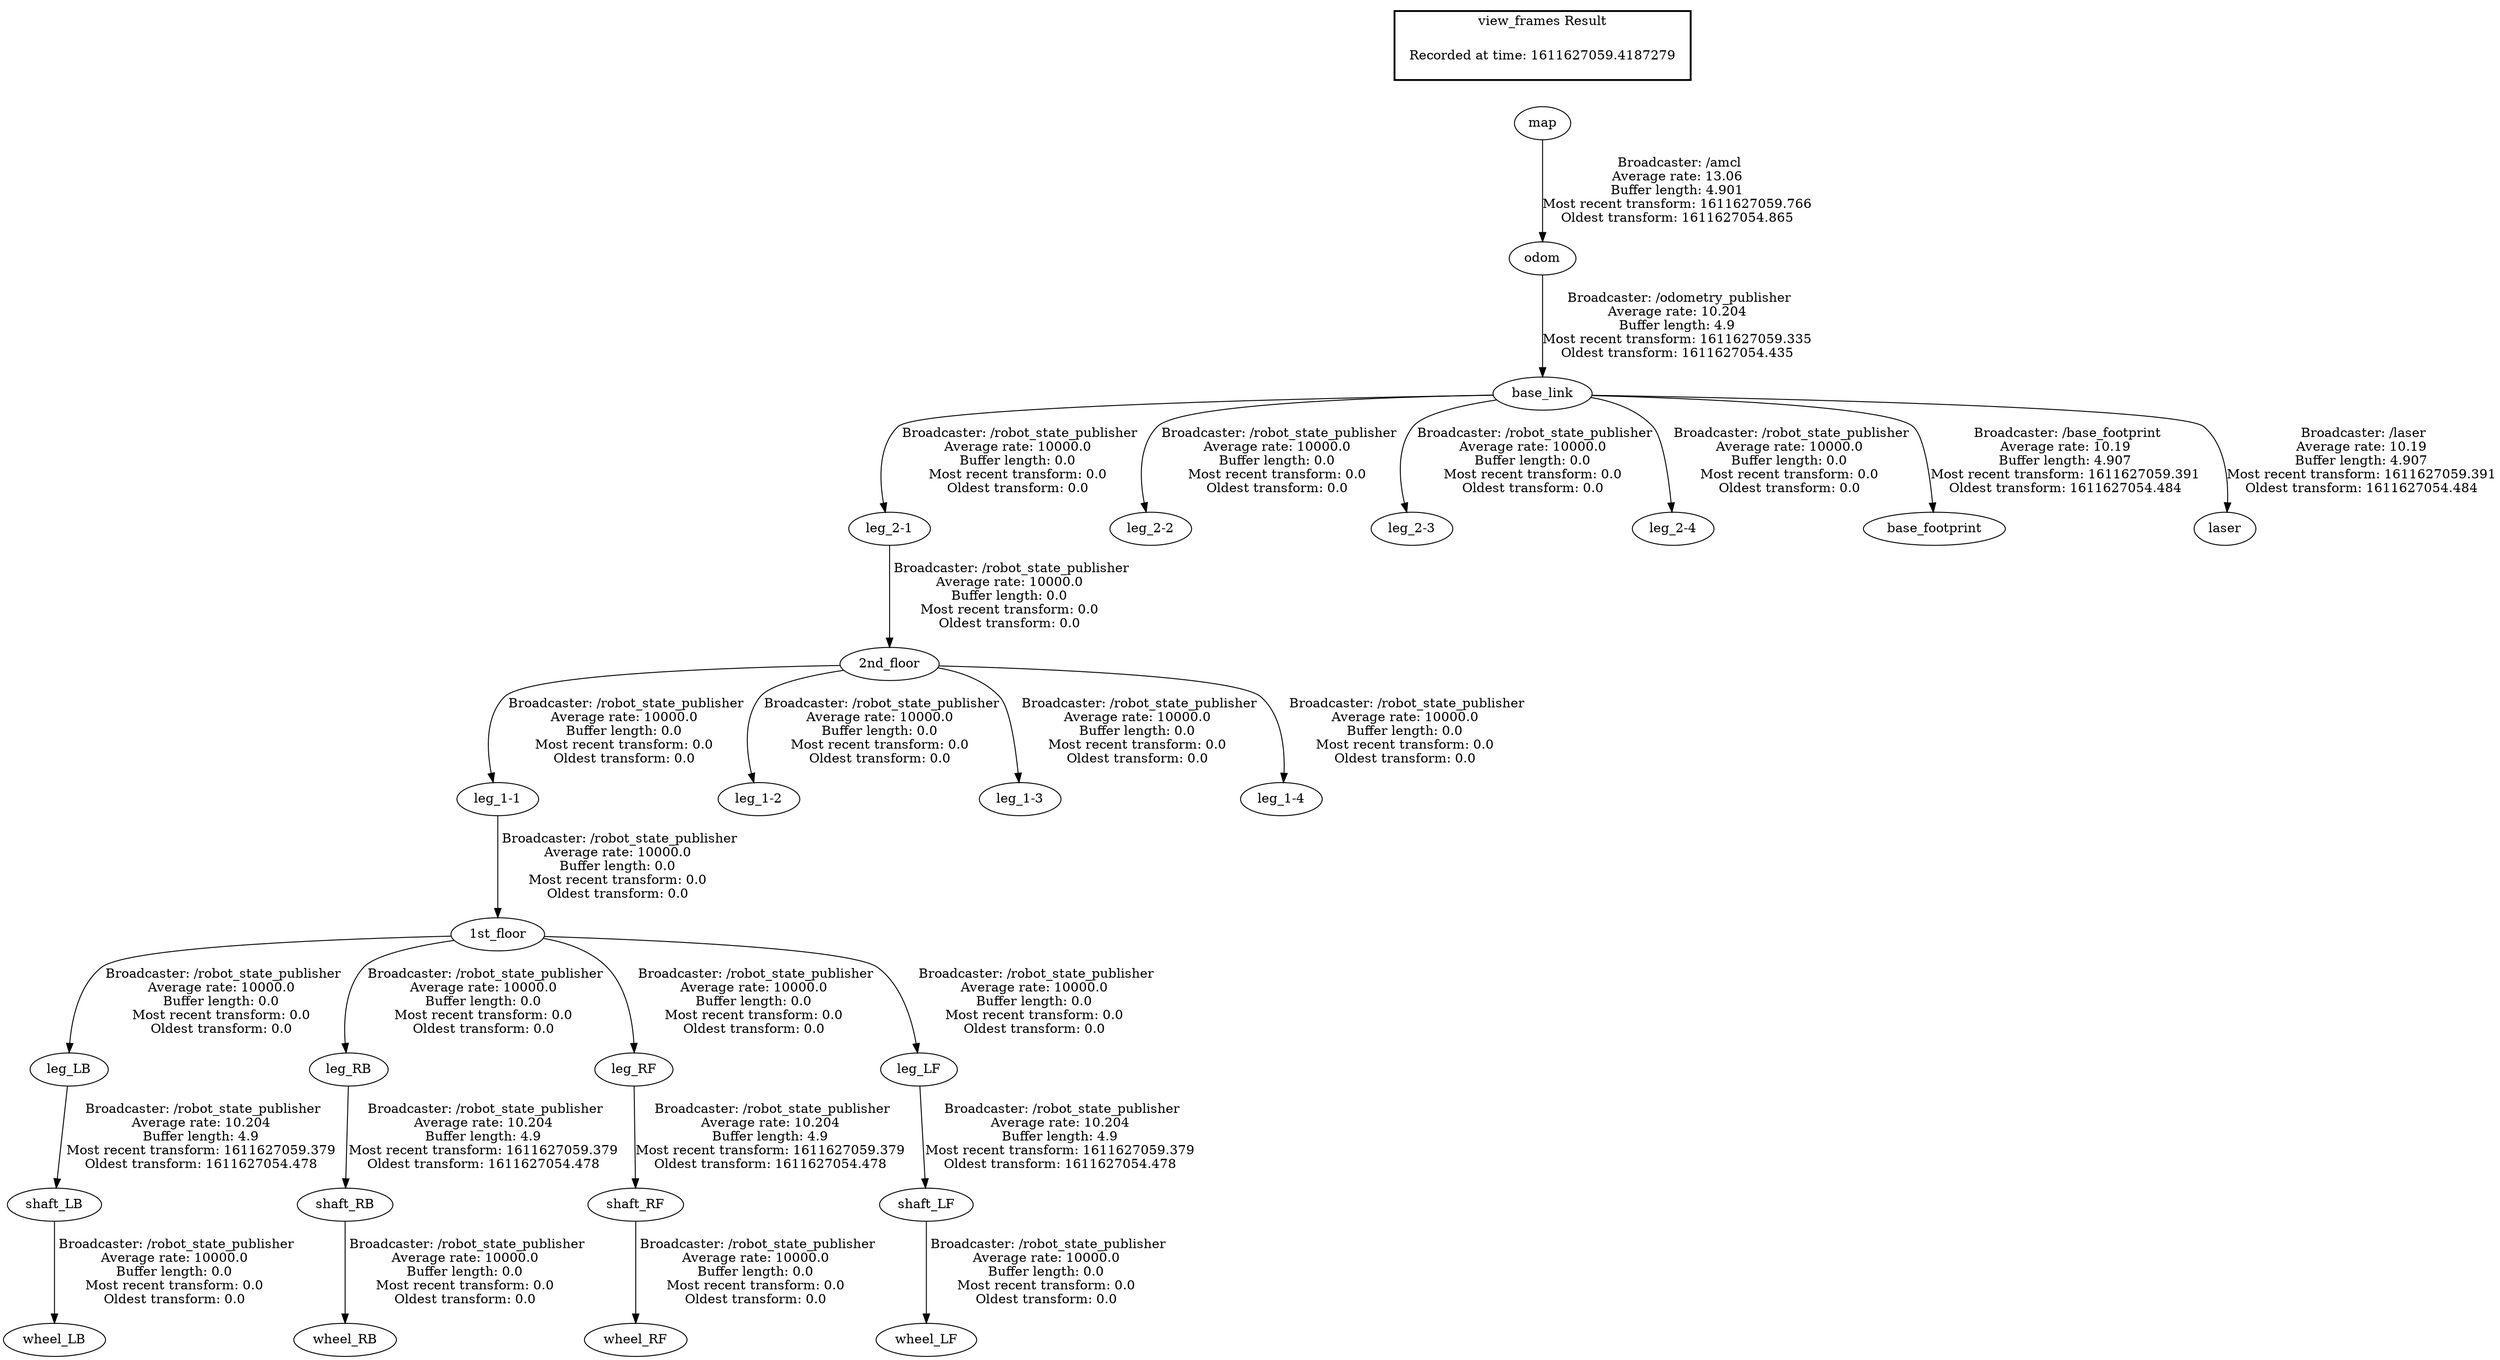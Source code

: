 digraph G {
"1st_floor" -> "leg_LB"[label=" Broadcaster: /robot_state_publisher\nAverage rate: 10000.0\nBuffer length: 0.0\nMost recent transform: 0.0\nOldest transform: 0.0\n"];
"leg_1-1" -> "1st_floor"[label=" Broadcaster: /robot_state_publisher\nAverage rate: 10000.0\nBuffer length: 0.0\nMost recent transform: 0.0\nOldest transform: 0.0\n"];
"1st_floor" -> "leg_RB"[label=" Broadcaster: /robot_state_publisher\nAverage rate: 10000.0\nBuffer length: 0.0\nMost recent transform: 0.0\nOldest transform: 0.0\n"];
"1st_floor" -> "leg_RF"[label=" Broadcaster: /robot_state_publisher\nAverage rate: 10000.0\nBuffer length: 0.0\nMost recent transform: 0.0\nOldest transform: 0.0\n"];
"2nd_floor" -> "leg_1-1"[label=" Broadcaster: /robot_state_publisher\nAverage rate: 10000.0\nBuffer length: 0.0\nMost recent transform: 0.0\nOldest transform: 0.0\n"];
"1st_floor" -> "leg_LF"[label=" Broadcaster: /robot_state_publisher\nAverage rate: 10000.0\nBuffer length: 0.0\nMost recent transform: 0.0\nOldest transform: 0.0\n"];
"leg_2-1" -> "2nd_floor"[label=" Broadcaster: /robot_state_publisher\nAverage rate: 10000.0\nBuffer length: 0.0\nMost recent transform: 0.0\nOldest transform: 0.0\n"];
"2nd_floor" -> "leg_1-2"[label=" Broadcaster: /robot_state_publisher\nAverage rate: 10000.0\nBuffer length: 0.0\nMost recent transform: 0.0\nOldest transform: 0.0\n"];
"2nd_floor" -> "leg_1-3"[label=" Broadcaster: /robot_state_publisher\nAverage rate: 10000.0\nBuffer length: 0.0\nMost recent transform: 0.0\nOldest transform: 0.0\n"];
"2nd_floor" -> "leg_1-4"[label=" Broadcaster: /robot_state_publisher\nAverage rate: 10000.0\nBuffer length: 0.0\nMost recent transform: 0.0\nOldest transform: 0.0\n"];
"base_link" -> "leg_2-1"[label=" Broadcaster: /robot_state_publisher\nAverage rate: 10000.0\nBuffer length: 0.0\nMost recent transform: 0.0\nOldest transform: 0.0\n"];
"odom" -> "base_link"[label=" Broadcaster: /odometry_publisher\nAverage rate: 10.204\nBuffer length: 4.9\nMost recent transform: 1611627059.335\nOldest transform: 1611627054.435\n"];
"base_link" -> "leg_2-2"[label=" Broadcaster: /robot_state_publisher\nAverage rate: 10000.0\nBuffer length: 0.0\nMost recent transform: 0.0\nOldest transform: 0.0\n"];
"base_link" -> "leg_2-3"[label=" Broadcaster: /robot_state_publisher\nAverage rate: 10000.0\nBuffer length: 0.0\nMost recent transform: 0.0\nOldest transform: 0.0\n"];
"base_link" -> "leg_2-4"[label=" Broadcaster: /robot_state_publisher\nAverage rate: 10000.0\nBuffer length: 0.0\nMost recent transform: 0.0\nOldest transform: 0.0\n"];
"shaft_LB" -> "wheel_LB"[label=" Broadcaster: /robot_state_publisher\nAverage rate: 10000.0\nBuffer length: 0.0\nMost recent transform: 0.0\nOldest transform: 0.0\n"];
"leg_LB" -> "shaft_LB"[label=" Broadcaster: /robot_state_publisher\nAverage rate: 10.204\nBuffer length: 4.9\nMost recent transform: 1611627059.379\nOldest transform: 1611627054.478\n"];
"shaft_LF" -> "wheel_LF"[label=" Broadcaster: /robot_state_publisher\nAverage rate: 10000.0\nBuffer length: 0.0\nMost recent transform: 0.0\nOldest transform: 0.0\n"];
"leg_LF" -> "shaft_LF"[label=" Broadcaster: /robot_state_publisher\nAverage rate: 10.204\nBuffer length: 4.9\nMost recent transform: 1611627059.379\nOldest transform: 1611627054.478\n"];
"shaft_RB" -> "wheel_RB"[label=" Broadcaster: /robot_state_publisher\nAverage rate: 10000.0\nBuffer length: 0.0\nMost recent transform: 0.0\nOldest transform: 0.0\n"];
"leg_RB" -> "shaft_RB"[label=" Broadcaster: /robot_state_publisher\nAverage rate: 10.204\nBuffer length: 4.9\nMost recent transform: 1611627059.379\nOldest transform: 1611627054.478\n"];
"shaft_RF" -> "wheel_RF"[label=" Broadcaster: /robot_state_publisher\nAverage rate: 10000.0\nBuffer length: 0.0\nMost recent transform: 0.0\nOldest transform: 0.0\n"];
"leg_RF" -> "shaft_RF"[label=" Broadcaster: /robot_state_publisher\nAverage rate: 10.204\nBuffer length: 4.9\nMost recent transform: 1611627059.379\nOldest transform: 1611627054.478\n"];
"base_link" -> "base_footprint"[label=" Broadcaster: /base_footprint\nAverage rate: 10.19\nBuffer length: 4.907\nMost recent transform: 1611627059.391\nOldest transform: 1611627054.484\n"];
"base_link" -> "laser"[label=" Broadcaster: /laser\nAverage rate: 10.19\nBuffer length: 4.907\nMost recent transform: 1611627059.391\nOldest transform: 1611627054.484\n"];
"map" -> "odom"[label=" Broadcaster: /amcl\nAverage rate: 13.06\nBuffer length: 4.901\nMost recent transform: 1611627059.766\nOldest transform: 1611627054.865\n"];
edge [style=invis];
 subgraph cluster_legend { style=bold; color=black; label ="view_frames Result";
"Recorded at time: 1611627059.4187279"[ shape=plaintext ] ;
}->"map";
}